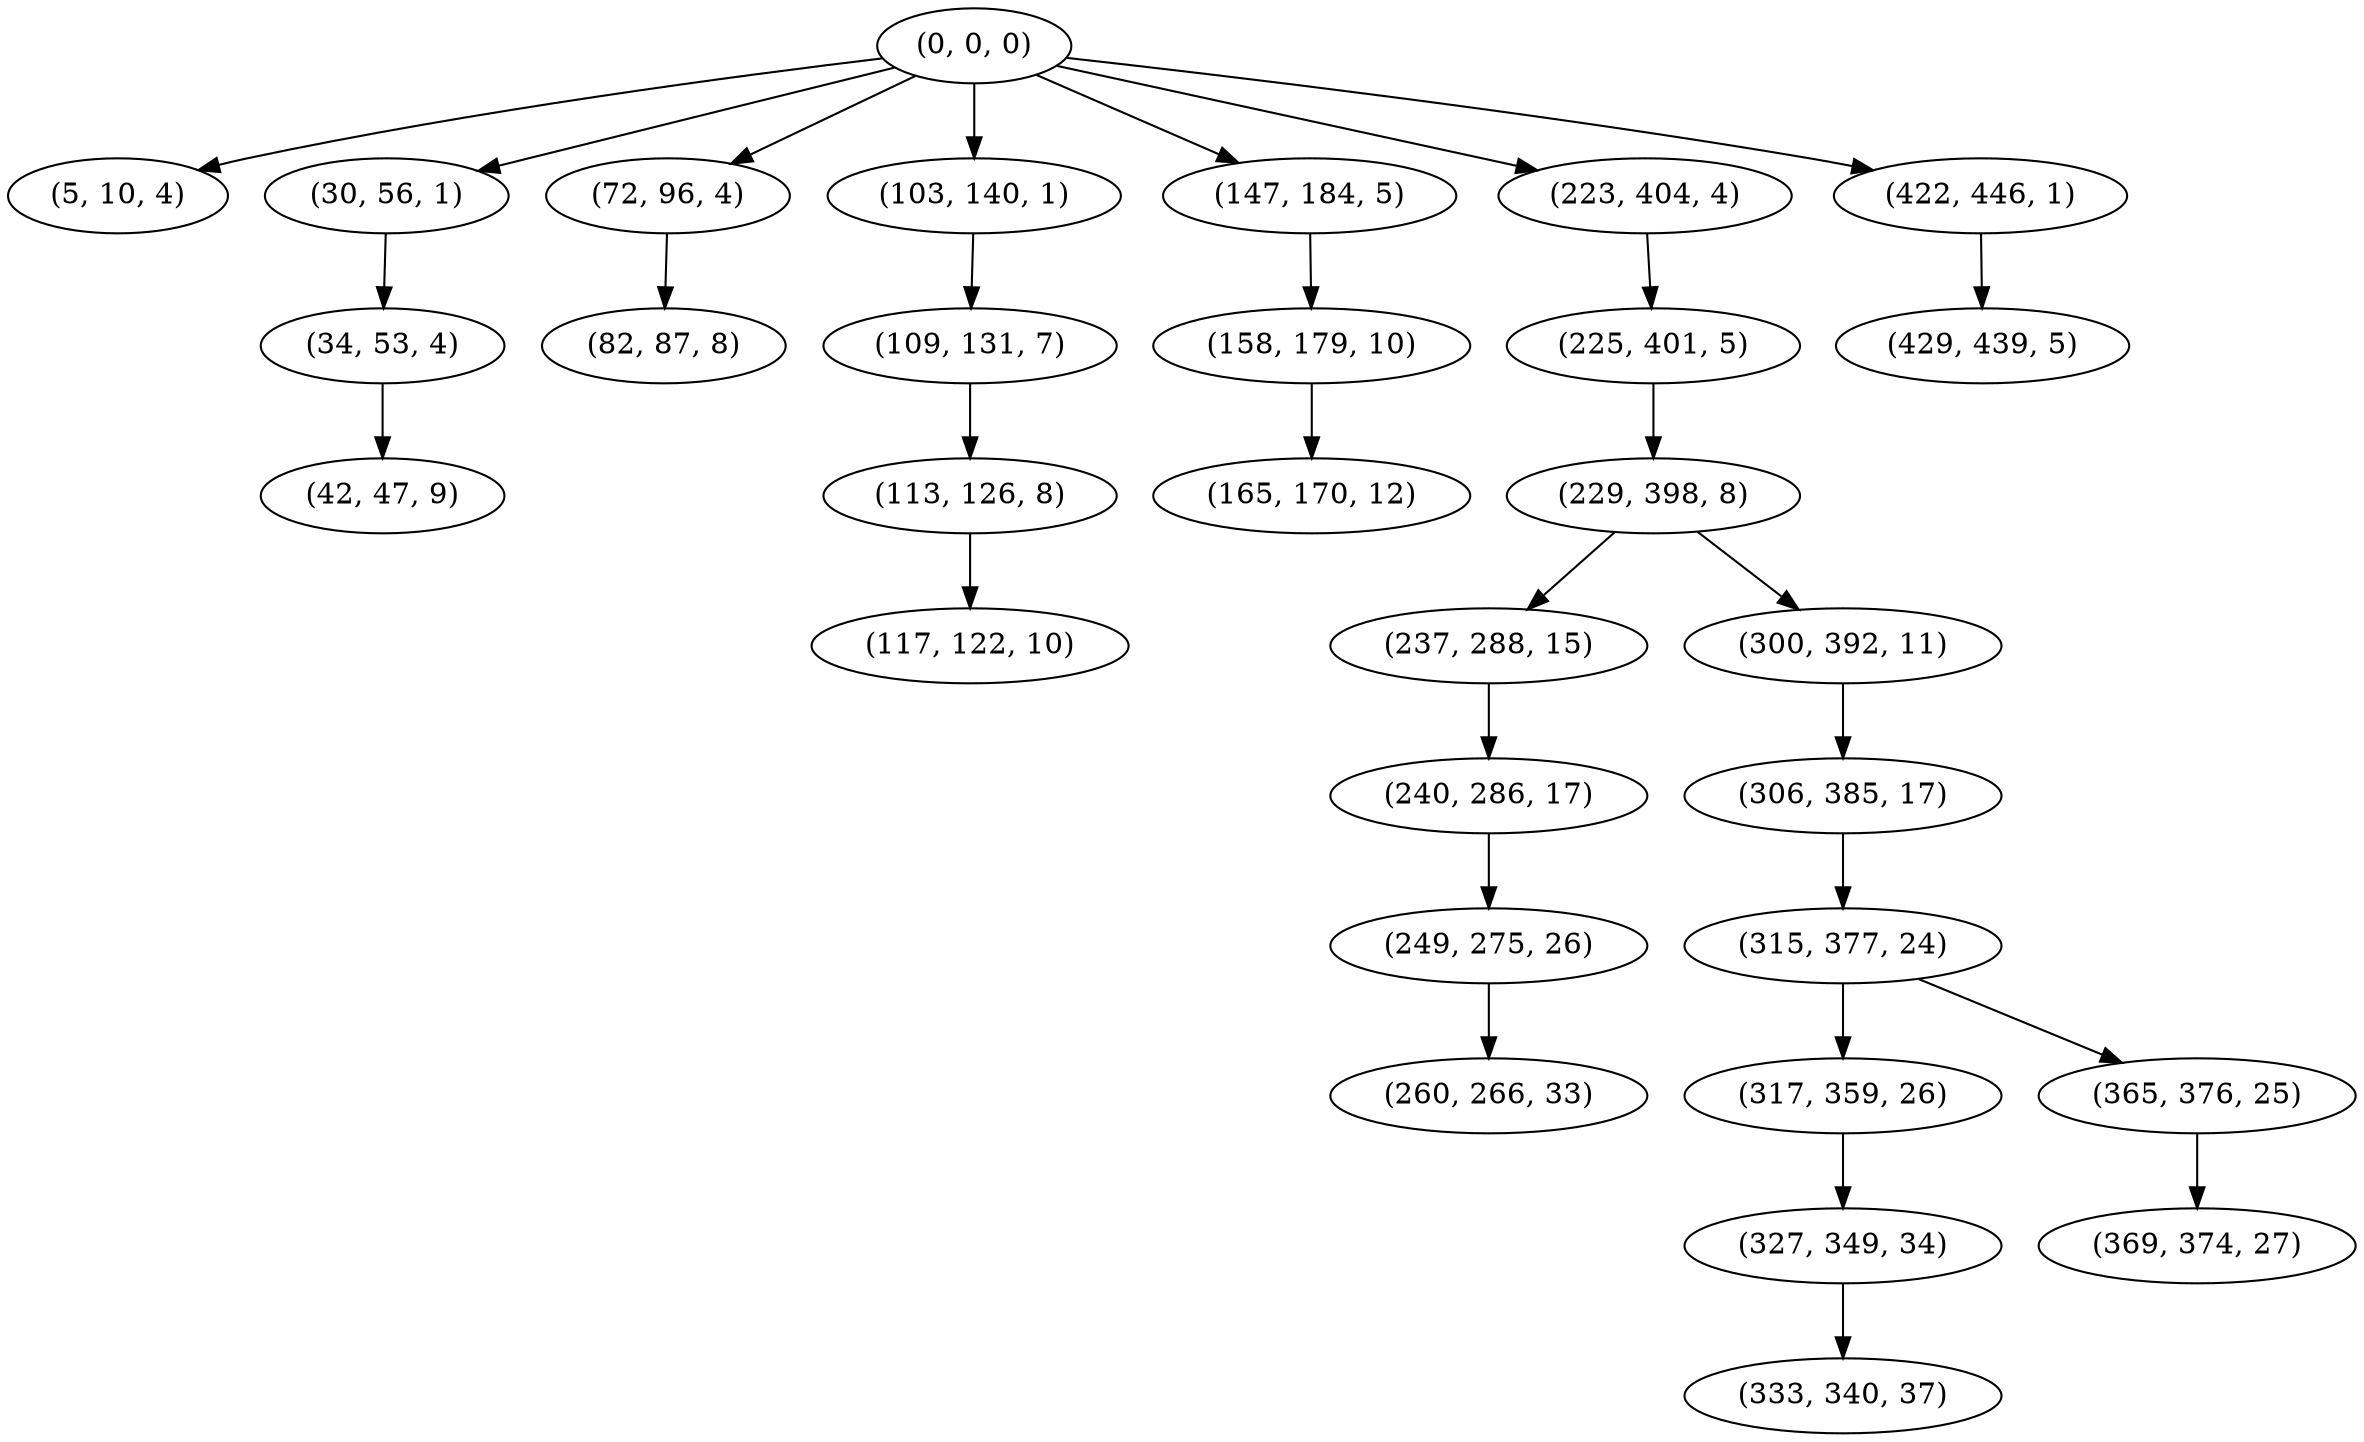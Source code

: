 digraph tree {
    "(0, 0, 0)";
    "(5, 10, 4)";
    "(30, 56, 1)";
    "(34, 53, 4)";
    "(42, 47, 9)";
    "(72, 96, 4)";
    "(82, 87, 8)";
    "(103, 140, 1)";
    "(109, 131, 7)";
    "(113, 126, 8)";
    "(117, 122, 10)";
    "(147, 184, 5)";
    "(158, 179, 10)";
    "(165, 170, 12)";
    "(223, 404, 4)";
    "(225, 401, 5)";
    "(229, 398, 8)";
    "(237, 288, 15)";
    "(240, 286, 17)";
    "(249, 275, 26)";
    "(260, 266, 33)";
    "(300, 392, 11)";
    "(306, 385, 17)";
    "(315, 377, 24)";
    "(317, 359, 26)";
    "(327, 349, 34)";
    "(333, 340, 37)";
    "(365, 376, 25)";
    "(369, 374, 27)";
    "(422, 446, 1)";
    "(429, 439, 5)";
    "(0, 0, 0)" -> "(5, 10, 4)";
    "(0, 0, 0)" -> "(30, 56, 1)";
    "(0, 0, 0)" -> "(72, 96, 4)";
    "(0, 0, 0)" -> "(103, 140, 1)";
    "(0, 0, 0)" -> "(147, 184, 5)";
    "(0, 0, 0)" -> "(223, 404, 4)";
    "(0, 0, 0)" -> "(422, 446, 1)";
    "(30, 56, 1)" -> "(34, 53, 4)";
    "(34, 53, 4)" -> "(42, 47, 9)";
    "(72, 96, 4)" -> "(82, 87, 8)";
    "(103, 140, 1)" -> "(109, 131, 7)";
    "(109, 131, 7)" -> "(113, 126, 8)";
    "(113, 126, 8)" -> "(117, 122, 10)";
    "(147, 184, 5)" -> "(158, 179, 10)";
    "(158, 179, 10)" -> "(165, 170, 12)";
    "(223, 404, 4)" -> "(225, 401, 5)";
    "(225, 401, 5)" -> "(229, 398, 8)";
    "(229, 398, 8)" -> "(237, 288, 15)";
    "(229, 398, 8)" -> "(300, 392, 11)";
    "(237, 288, 15)" -> "(240, 286, 17)";
    "(240, 286, 17)" -> "(249, 275, 26)";
    "(249, 275, 26)" -> "(260, 266, 33)";
    "(300, 392, 11)" -> "(306, 385, 17)";
    "(306, 385, 17)" -> "(315, 377, 24)";
    "(315, 377, 24)" -> "(317, 359, 26)";
    "(315, 377, 24)" -> "(365, 376, 25)";
    "(317, 359, 26)" -> "(327, 349, 34)";
    "(327, 349, 34)" -> "(333, 340, 37)";
    "(365, 376, 25)" -> "(369, 374, 27)";
    "(422, 446, 1)" -> "(429, 439, 5)";
}

